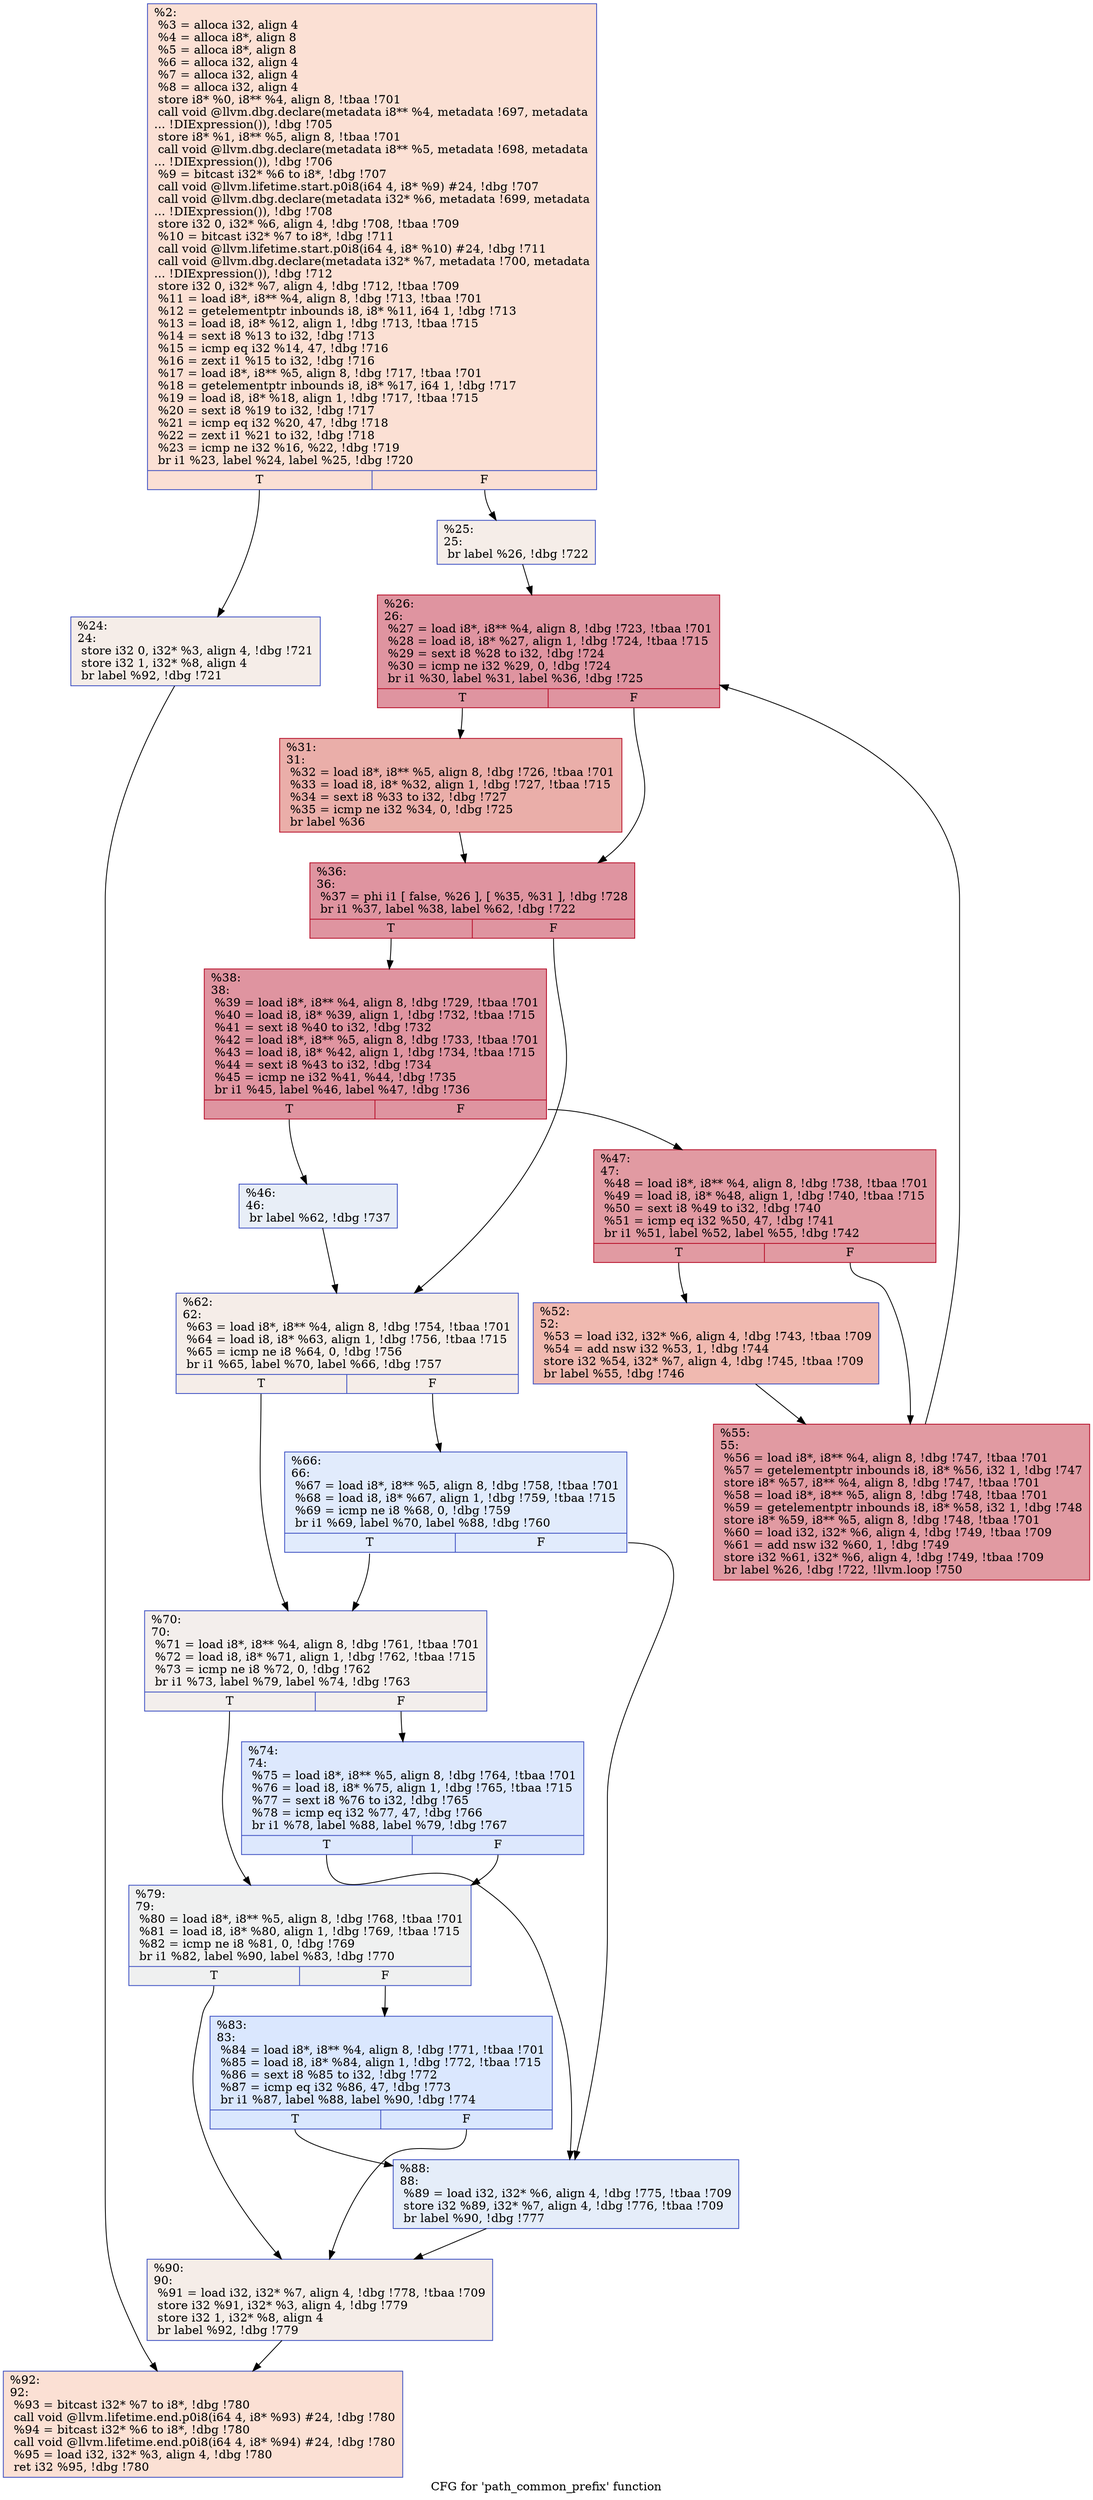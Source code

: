 digraph "CFG for 'path_common_prefix' function" {
	label="CFG for 'path_common_prefix' function";

	Node0x9556e0 [shape=record,color="#3d50c3ff", style=filled, fillcolor="#f7b99e70",label="{%2:\l  %3 = alloca i32, align 4\l  %4 = alloca i8*, align 8\l  %5 = alloca i8*, align 8\l  %6 = alloca i32, align 4\l  %7 = alloca i32, align 4\l  %8 = alloca i32, align 4\l  store i8* %0, i8** %4, align 8, !tbaa !701\l  call void @llvm.dbg.declare(metadata i8** %4, metadata !697, metadata\l... !DIExpression()), !dbg !705\l  store i8* %1, i8** %5, align 8, !tbaa !701\l  call void @llvm.dbg.declare(metadata i8** %5, metadata !698, metadata\l... !DIExpression()), !dbg !706\l  %9 = bitcast i32* %6 to i8*, !dbg !707\l  call void @llvm.lifetime.start.p0i8(i64 4, i8* %9) #24, !dbg !707\l  call void @llvm.dbg.declare(metadata i32* %6, metadata !699, metadata\l... !DIExpression()), !dbg !708\l  store i32 0, i32* %6, align 4, !dbg !708, !tbaa !709\l  %10 = bitcast i32* %7 to i8*, !dbg !711\l  call void @llvm.lifetime.start.p0i8(i64 4, i8* %10) #24, !dbg !711\l  call void @llvm.dbg.declare(metadata i32* %7, metadata !700, metadata\l... !DIExpression()), !dbg !712\l  store i32 0, i32* %7, align 4, !dbg !712, !tbaa !709\l  %11 = load i8*, i8** %4, align 8, !dbg !713, !tbaa !701\l  %12 = getelementptr inbounds i8, i8* %11, i64 1, !dbg !713\l  %13 = load i8, i8* %12, align 1, !dbg !713, !tbaa !715\l  %14 = sext i8 %13 to i32, !dbg !713\l  %15 = icmp eq i32 %14, 47, !dbg !716\l  %16 = zext i1 %15 to i32, !dbg !716\l  %17 = load i8*, i8** %5, align 8, !dbg !717, !tbaa !701\l  %18 = getelementptr inbounds i8, i8* %17, i64 1, !dbg !717\l  %19 = load i8, i8* %18, align 1, !dbg !717, !tbaa !715\l  %20 = sext i8 %19 to i32, !dbg !717\l  %21 = icmp eq i32 %20, 47, !dbg !718\l  %22 = zext i1 %21 to i32, !dbg !718\l  %23 = icmp ne i32 %16, %22, !dbg !719\l  br i1 %23, label %24, label %25, !dbg !720\l|{<s0>T|<s1>F}}"];
	Node0x9556e0:s0 -> Node0x9559a0;
	Node0x9556e0:s1 -> Node0x9559f0;
	Node0x9559a0 [shape=record,color="#3d50c3ff", style=filled, fillcolor="#e8d6cc70",label="{%24:\l24:                                               \l  store i32 0, i32* %3, align 4, !dbg !721\l  store i32 1, i32* %8, align 4\l  br label %92, !dbg !721\l}"];
	Node0x9559a0 -> Node0x955f40;
	Node0x9559f0 [shape=record,color="#3d50c3ff", style=filled, fillcolor="#e8d6cc70",label="{%25:\l25:                                               \l  br label %26, !dbg !722\l}"];
	Node0x9559f0 -> Node0x955a40;
	Node0x955a40 [shape=record,color="#b70d28ff", style=filled, fillcolor="#b70d2870",label="{%26:\l26:                                               \l  %27 = load i8*, i8** %4, align 8, !dbg !723, !tbaa !701\l  %28 = load i8, i8* %27, align 1, !dbg !724, !tbaa !715\l  %29 = sext i8 %28 to i32, !dbg !724\l  %30 = icmp ne i32 %29, 0, !dbg !724\l  br i1 %30, label %31, label %36, !dbg !725\l|{<s0>T|<s1>F}}"];
	Node0x955a40:s0 -> Node0x955a90;
	Node0x955a40:s1 -> Node0x955ae0;
	Node0x955a90 [shape=record,color="#b70d28ff", style=filled, fillcolor="#d0473d70",label="{%31:\l31:                                               \l  %32 = load i8*, i8** %5, align 8, !dbg !726, !tbaa !701\l  %33 = load i8, i8* %32, align 1, !dbg !727, !tbaa !715\l  %34 = sext i8 %33 to i32, !dbg !727\l  %35 = icmp ne i32 %34, 0, !dbg !725\l  br label %36\l}"];
	Node0x955a90 -> Node0x955ae0;
	Node0x955ae0 [shape=record,color="#b70d28ff", style=filled, fillcolor="#b70d2870",label="{%36:\l36:                                               \l  %37 = phi i1 [ false, %26 ], [ %35, %31 ], !dbg !728\l  br i1 %37, label %38, label %62, !dbg !722\l|{<s0>T|<s1>F}}"];
	Node0x955ae0:s0 -> Node0x955b30;
	Node0x955ae0:s1 -> Node0x955cc0;
	Node0x955b30 [shape=record,color="#b70d28ff", style=filled, fillcolor="#b70d2870",label="{%38:\l38:                                               \l  %39 = load i8*, i8** %4, align 8, !dbg !729, !tbaa !701\l  %40 = load i8, i8* %39, align 1, !dbg !732, !tbaa !715\l  %41 = sext i8 %40 to i32, !dbg !732\l  %42 = load i8*, i8** %5, align 8, !dbg !733, !tbaa !701\l  %43 = load i8, i8* %42, align 1, !dbg !734, !tbaa !715\l  %44 = sext i8 %43 to i32, !dbg !734\l  %45 = icmp ne i32 %41, %44, !dbg !735\l  br i1 %45, label %46, label %47, !dbg !736\l|{<s0>T|<s1>F}}"];
	Node0x955b30:s0 -> Node0x955b80;
	Node0x955b30:s1 -> Node0x955bd0;
	Node0x955b80 [shape=record,color="#3d50c3ff", style=filled, fillcolor="#cbd8ee70",label="{%46:\l46:                                               \l  br label %62, !dbg !737\l}"];
	Node0x955b80 -> Node0x955cc0;
	Node0x955bd0 [shape=record,color="#b70d28ff", style=filled, fillcolor="#bb1b2c70",label="{%47:\l47:                                               \l  %48 = load i8*, i8** %4, align 8, !dbg !738, !tbaa !701\l  %49 = load i8, i8* %48, align 1, !dbg !740, !tbaa !715\l  %50 = sext i8 %49 to i32, !dbg !740\l  %51 = icmp eq i32 %50, 47, !dbg !741\l  br i1 %51, label %52, label %55, !dbg !742\l|{<s0>T|<s1>F}}"];
	Node0x955bd0:s0 -> Node0x955c20;
	Node0x955bd0:s1 -> Node0x955c70;
	Node0x955c20 [shape=record,color="#3d50c3ff", style=filled, fillcolor="#de614d70",label="{%52:\l52:                                               \l  %53 = load i32, i32* %6, align 4, !dbg !743, !tbaa !709\l  %54 = add nsw i32 %53, 1, !dbg !744\l  store i32 %54, i32* %7, align 4, !dbg !745, !tbaa !709\l  br label %55, !dbg !746\l}"];
	Node0x955c20 -> Node0x955c70;
	Node0x955c70 [shape=record,color="#b70d28ff", style=filled, fillcolor="#bb1b2c70",label="{%55:\l55:                                               \l  %56 = load i8*, i8** %4, align 8, !dbg !747, !tbaa !701\l  %57 = getelementptr inbounds i8, i8* %56, i32 1, !dbg !747\l  store i8* %57, i8** %4, align 8, !dbg !747, !tbaa !701\l  %58 = load i8*, i8** %5, align 8, !dbg !748, !tbaa !701\l  %59 = getelementptr inbounds i8, i8* %58, i32 1, !dbg !748\l  store i8* %59, i8** %5, align 8, !dbg !748, !tbaa !701\l  %60 = load i32, i32* %6, align 4, !dbg !749, !tbaa !709\l  %61 = add nsw i32 %60, 1, !dbg !749\l  store i32 %61, i32* %6, align 4, !dbg !749, !tbaa !709\l  br label %26, !dbg !722, !llvm.loop !750\l}"];
	Node0x955c70 -> Node0x955a40;
	Node0x955cc0 [shape=record,color="#3d50c3ff", style=filled, fillcolor="#e8d6cc70",label="{%62:\l62:                                               \l  %63 = load i8*, i8** %4, align 8, !dbg !754, !tbaa !701\l  %64 = load i8, i8* %63, align 1, !dbg !756, !tbaa !715\l  %65 = icmp ne i8 %64, 0, !dbg !756\l  br i1 %65, label %70, label %66, !dbg !757\l|{<s0>T|<s1>F}}"];
	Node0x955cc0:s0 -> Node0x955d60;
	Node0x955cc0:s1 -> Node0x955d10;
	Node0x955d10 [shape=record,color="#3d50c3ff", style=filled, fillcolor="#bbd1f870",label="{%66:\l66:                                               \l  %67 = load i8*, i8** %5, align 8, !dbg !758, !tbaa !701\l  %68 = load i8, i8* %67, align 1, !dbg !759, !tbaa !715\l  %69 = icmp ne i8 %68, 0, !dbg !759\l  br i1 %69, label %70, label %88, !dbg !760\l|{<s0>T|<s1>F}}"];
	Node0x955d10:s0 -> Node0x955d60;
	Node0x955d10:s1 -> Node0x955ea0;
	Node0x955d60 [shape=record,color="#3d50c3ff", style=filled, fillcolor="#e3d9d370",label="{%70:\l70:                                               \l  %71 = load i8*, i8** %4, align 8, !dbg !761, !tbaa !701\l  %72 = load i8, i8* %71, align 1, !dbg !762, !tbaa !715\l  %73 = icmp ne i8 %72, 0, !dbg !762\l  br i1 %73, label %79, label %74, !dbg !763\l|{<s0>T|<s1>F}}"];
	Node0x955d60:s0 -> Node0x955e00;
	Node0x955d60:s1 -> Node0x955db0;
	Node0x955db0 [shape=record,color="#3d50c3ff", style=filled, fillcolor="#b2ccfb70",label="{%74:\l74:                                               \l  %75 = load i8*, i8** %5, align 8, !dbg !764, !tbaa !701\l  %76 = load i8, i8* %75, align 1, !dbg !765, !tbaa !715\l  %77 = sext i8 %76 to i32, !dbg !765\l  %78 = icmp eq i32 %77, 47, !dbg !766\l  br i1 %78, label %88, label %79, !dbg !767\l|{<s0>T|<s1>F}}"];
	Node0x955db0:s0 -> Node0x955ea0;
	Node0x955db0:s1 -> Node0x955e00;
	Node0x955e00 [shape=record,color="#3d50c3ff", style=filled, fillcolor="#dbdcde70",label="{%79:\l79:                                               \l  %80 = load i8*, i8** %5, align 8, !dbg !768, !tbaa !701\l  %81 = load i8, i8* %80, align 1, !dbg !769, !tbaa !715\l  %82 = icmp ne i8 %81, 0, !dbg !769\l  br i1 %82, label %90, label %83, !dbg !770\l|{<s0>T|<s1>F}}"];
	Node0x955e00:s0 -> Node0x955ef0;
	Node0x955e00:s1 -> Node0x955e50;
	Node0x955e50 [shape=record,color="#3d50c3ff", style=filled, fillcolor="#abc8fd70",label="{%83:\l83:                                               \l  %84 = load i8*, i8** %4, align 8, !dbg !771, !tbaa !701\l  %85 = load i8, i8* %84, align 1, !dbg !772, !tbaa !715\l  %86 = sext i8 %85 to i32, !dbg !772\l  %87 = icmp eq i32 %86, 47, !dbg !773\l  br i1 %87, label %88, label %90, !dbg !774\l|{<s0>T|<s1>F}}"];
	Node0x955e50:s0 -> Node0x955ea0;
	Node0x955e50:s1 -> Node0x955ef0;
	Node0x955ea0 [shape=record,color="#3d50c3ff", style=filled, fillcolor="#c5d6f270",label="{%88:\l88:                                               \l  %89 = load i32, i32* %6, align 4, !dbg !775, !tbaa !709\l  store i32 %89, i32* %7, align 4, !dbg !776, !tbaa !709\l  br label %90, !dbg !777\l}"];
	Node0x955ea0 -> Node0x955ef0;
	Node0x955ef0 [shape=record,color="#3d50c3ff", style=filled, fillcolor="#e8d6cc70",label="{%90:\l90:                                               \l  %91 = load i32, i32* %7, align 4, !dbg !778, !tbaa !709\l  store i32 %91, i32* %3, align 4, !dbg !779\l  store i32 1, i32* %8, align 4\l  br label %92, !dbg !779\l}"];
	Node0x955ef0 -> Node0x955f40;
	Node0x955f40 [shape=record,color="#3d50c3ff", style=filled, fillcolor="#f7b99e70",label="{%92:\l92:                                               \l  %93 = bitcast i32* %7 to i8*, !dbg !780\l  call void @llvm.lifetime.end.p0i8(i64 4, i8* %93) #24, !dbg !780\l  %94 = bitcast i32* %6 to i8*, !dbg !780\l  call void @llvm.lifetime.end.p0i8(i64 4, i8* %94) #24, !dbg !780\l  %95 = load i32, i32* %3, align 4, !dbg !780\l  ret i32 %95, !dbg !780\l}"];
}
